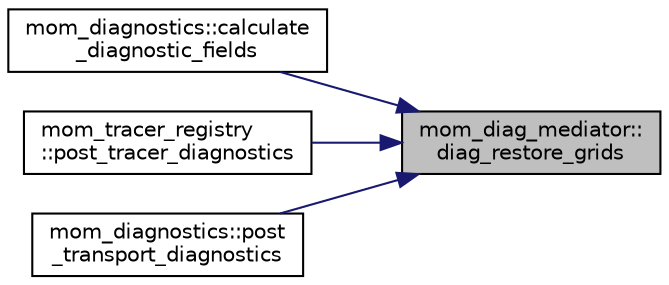 digraph "mom_diag_mediator::diag_restore_grids"
{
 // INTERACTIVE_SVG=YES
 // LATEX_PDF_SIZE
  edge [fontname="Helvetica",fontsize="10",labelfontname="Helvetica",labelfontsize="10"];
  node [fontname="Helvetica",fontsize="10",shape=record];
  rankdir="RL";
  Node1 [label="mom_diag_mediator::\ldiag_restore_grids",height=0.2,width=0.4,color="black", fillcolor="grey75", style="filled", fontcolor="black",tooltip="Restore the diagnostic grids from the temporary structure within diag."];
  Node1 -> Node2 [dir="back",color="midnightblue",fontsize="10",style="solid",fontname="Helvetica"];
  Node2 [label="mom_diagnostics::calculate\l_diagnostic_fields",height=0.2,width=0.4,color="black", fillcolor="white", style="filled",URL="$namespacemom__diagnostics.html#a6bd689b4d9f660020d8e3960879b4799",tooltip="Diagnostics not more naturally calculated elsewhere are computed here."];
  Node1 -> Node3 [dir="back",color="midnightblue",fontsize="10",style="solid",fontname="Helvetica"];
  Node3 [label="mom_tracer_registry\l::post_tracer_diagnostics",height=0.2,width=0.4,color="black", fillcolor="white", style="filled",URL="$namespacemom__tracer__registry.html#aae115ceac71649d8499b52a5d1d1bd8b",tooltip="post_tracer_diagnostics does post_data calls for any diagnostics that are being handled via the trace..."];
  Node1 -> Node4 [dir="back",color="midnightblue",fontsize="10",style="solid",fontname="Helvetica"];
  Node4 [label="mom_diagnostics::post\l_transport_diagnostics",height=0.2,width=0.4,color="black", fillcolor="white", style="filled",URL="$namespacemom__diagnostics.html#acab7430159d4702301069d0d4f82f45c",tooltip="This routine posts diagnostics of the transports, including the subgridscale contributions."];
}
